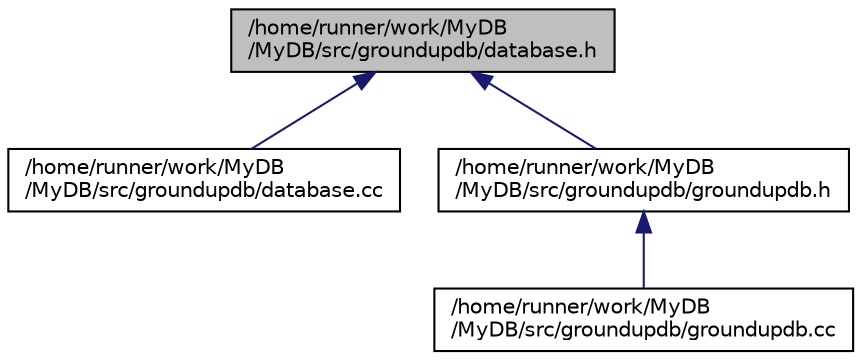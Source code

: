 digraph "/home/runner/work/MyDB/MyDB/src/groundupdb/database.h"
{
 // LATEX_PDF_SIZE
  edge [fontname="Helvetica",fontsize="10",labelfontname="Helvetica",labelfontsize="10"];
  node [fontname="Helvetica",fontsize="10",shape=record];
  Node1 [label="/home/runner/work/MyDB\l/MyDB/src/groundupdb/database.h",height=0.2,width=0.4,color="black", fillcolor="grey75", style="filled", fontcolor="black",tooltip=" "];
  Node1 -> Node2 [dir="back",color="midnightblue",fontsize="10",style="solid",fontname="Helvetica"];
  Node2 [label="/home/runner/work/MyDB\l/MyDB/src/groundupdb/database.cc",height=0.2,width=0.4,color="black", fillcolor="white", style="filled",URL="$database_8cc.html",tooltip=" "];
  Node1 -> Node3 [dir="back",color="midnightblue",fontsize="10",style="solid",fontname="Helvetica"];
  Node3 [label="/home/runner/work/MyDB\l/MyDB/src/groundupdb/groundupdb.h",height=0.2,width=0.4,color="black", fillcolor="white", style="filled",URL="$groundupdb_8h.html",tooltip=" "];
  Node3 -> Node4 [dir="back",color="midnightblue",fontsize="10",style="solid",fontname="Helvetica"];
  Node4 [label="/home/runner/work/MyDB\l/MyDB/src/groundupdb/groundupdb.cc",height=0.2,width=0.4,color="black", fillcolor="white", style="filled",URL="$groundupdb_8cc.html",tooltip=" "];
}
